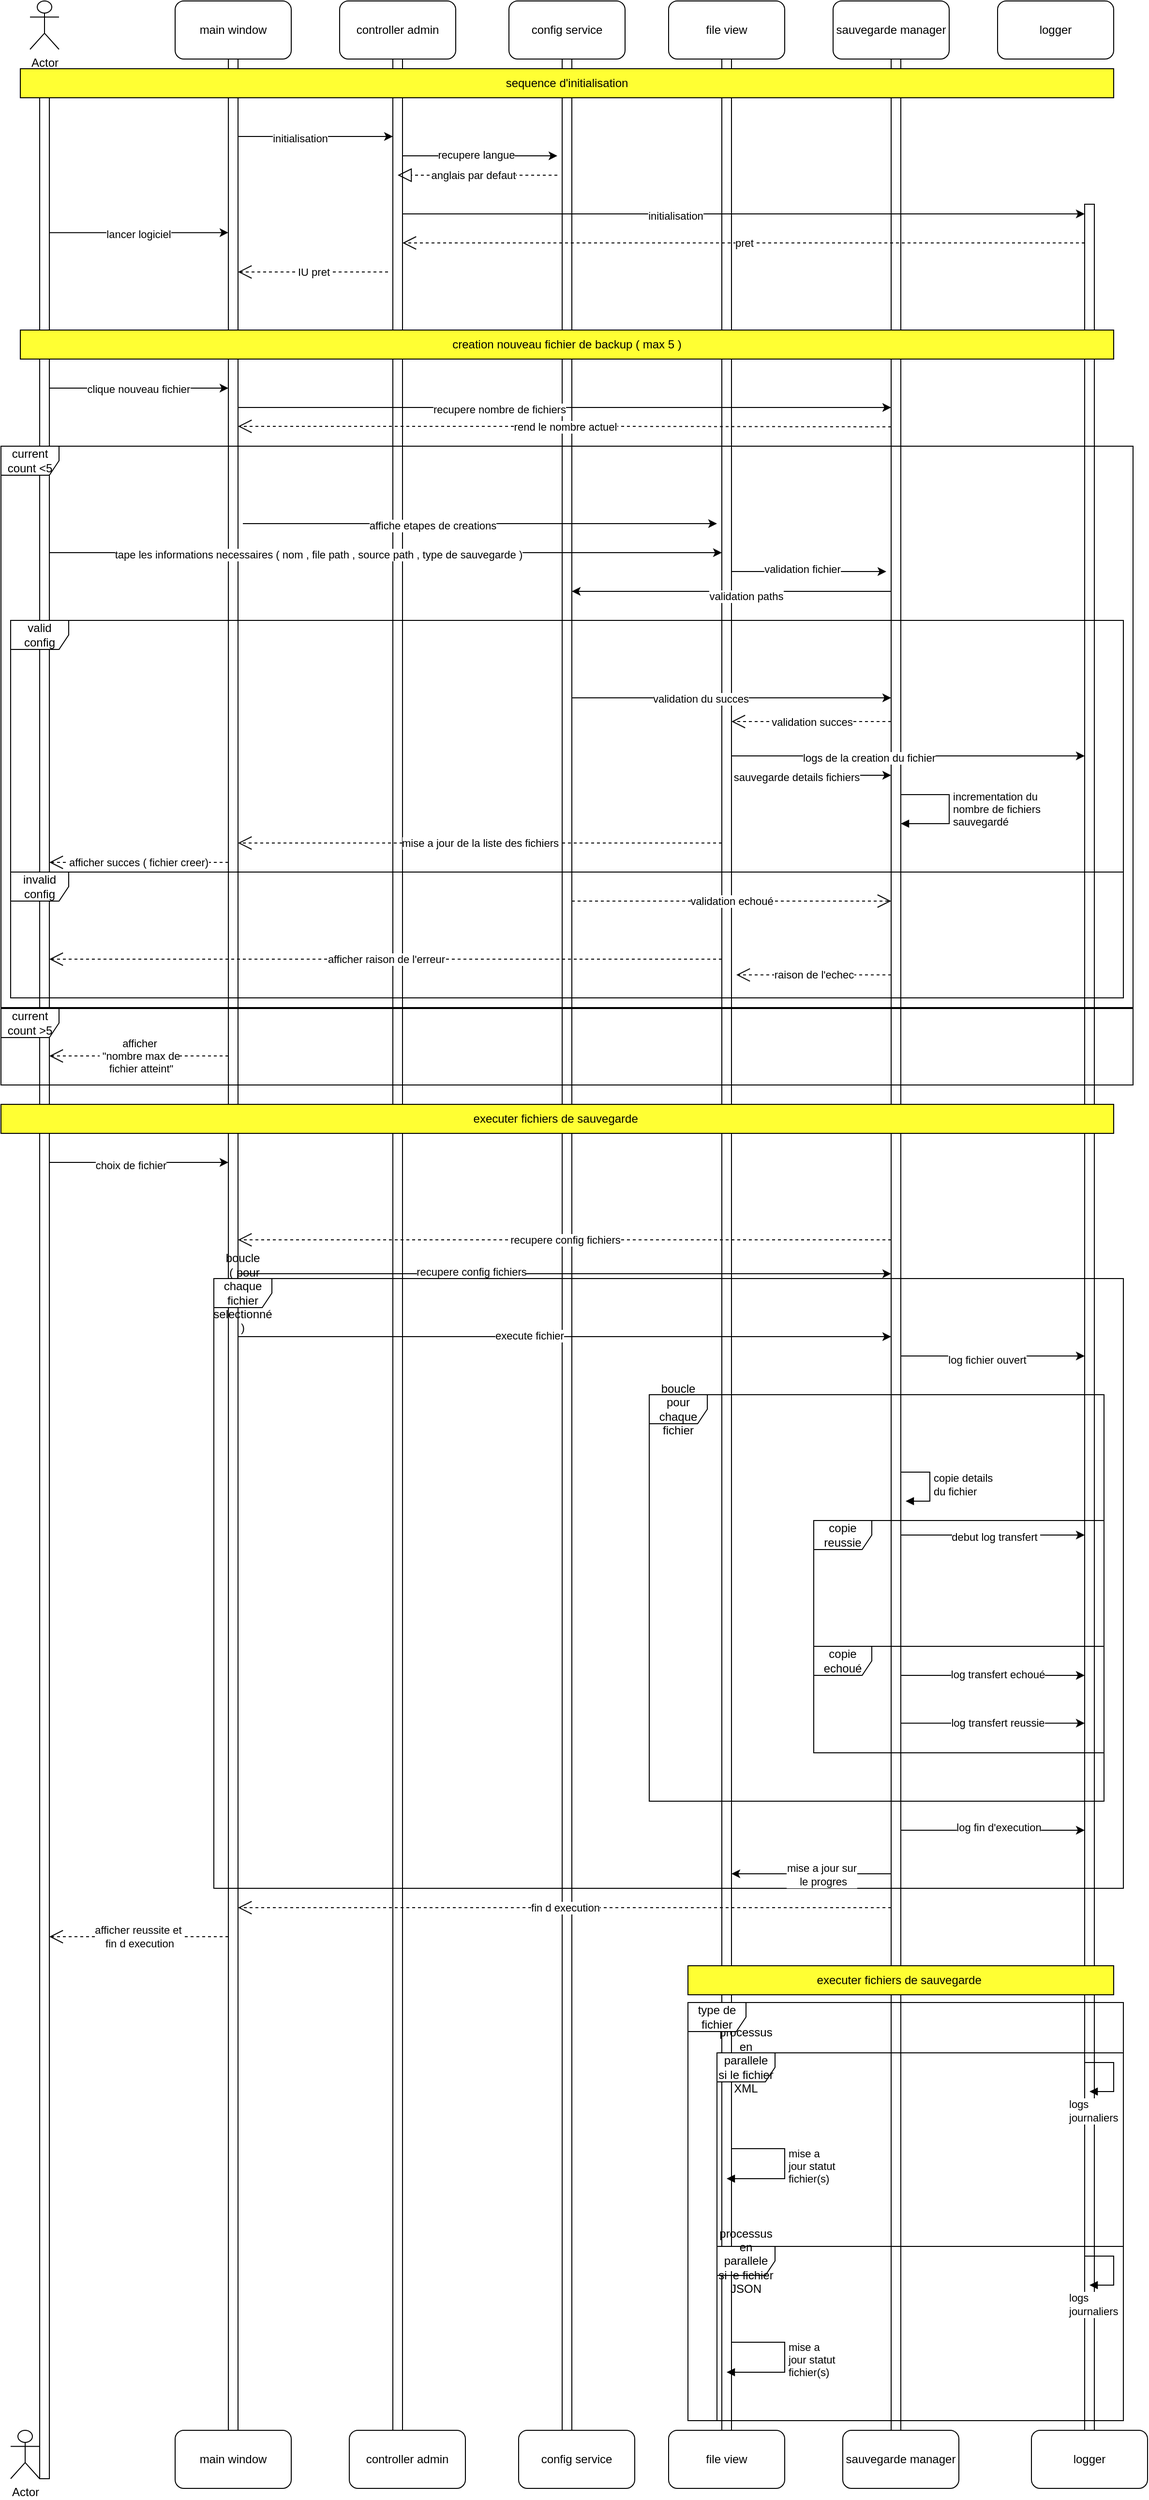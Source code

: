 <mxfile version="27.0.2">
  <diagram name="Page-1" id="iFGX9D7NNECS2ZhC_zsT">
    <mxGraphModel dx="1665" dy="823" grid="1" gridSize="10" guides="1" tooltips="1" connect="1" arrows="1" fold="1" page="1" pageScale="1" pageWidth="1169" pageHeight="827" math="0" shadow="0">
      <root>
        <mxCell id="0" />
        <mxCell id="1" parent="0" />
        <mxCell id="uWiozctqJjbsECCopYsD-16" value="" style="html=1;points=[[0,0,0,0,5],[0,1,0,0,-5],[1,0,0,0,5],[1,1,0,0,-5]];perimeter=orthogonalPerimeter;outlineConnect=0;targetShapes=umlLifeline;portConstraint=eastwest;newEdgeStyle={&quot;curved&quot;:0,&quot;rounded&quot;:0};" parent="1" vertex="1">
          <mxGeometry x="235" y="60" width="10" height="2510" as="geometry" />
        </mxCell>
        <mxCell id="uWiozctqJjbsECCopYsD-1" value="Actor" style="shape=umlActor;verticalLabelPosition=bottom;verticalAlign=top;html=1;" parent="1" vertex="1">
          <mxGeometry x="30" width="30" height="50" as="geometry" />
        </mxCell>
        <mxCell id="uWiozctqJjbsECCopYsD-2" value="main window" style="rounded=1;whiteSpace=wrap;html=1;" parent="1" vertex="1">
          <mxGeometry x="180" width="120" height="60" as="geometry" />
        </mxCell>
        <mxCell id="uWiozctqJjbsECCopYsD-3" value="controller admin" style="rounded=1;whiteSpace=wrap;html=1;" parent="1" vertex="1">
          <mxGeometry x="350" width="120" height="60" as="geometry" />
        </mxCell>
        <mxCell id="uWiozctqJjbsECCopYsD-4" value="config service" style="rounded=1;whiteSpace=wrap;html=1;" parent="1" vertex="1">
          <mxGeometry x="525" width="120" height="60" as="geometry" />
        </mxCell>
        <mxCell id="uWiozctqJjbsECCopYsD-5" value="file view" style="rounded=1;whiteSpace=wrap;html=1;" parent="1" vertex="1">
          <mxGeometry x="690" width="120" height="60" as="geometry" />
        </mxCell>
        <mxCell id="uWiozctqJjbsECCopYsD-6" value="sauvegarde manager" style="rounded=1;whiteSpace=wrap;html=1;" parent="1" vertex="1">
          <mxGeometry x="860" width="120" height="60" as="geometry" />
        </mxCell>
        <mxCell id="uWiozctqJjbsECCopYsD-7" value="logger" style="rounded=1;whiteSpace=wrap;html=1;" parent="1" vertex="1">
          <mxGeometry x="1030" width="120" height="60" as="geometry" />
        </mxCell>
        <mxCell id="uWiozctqJjbsECCopYsD-11" value="" style="html=1;points=[[0,0,0,0,5],[0,1,0,0,-5],[1,0,0,0,5],[1,1,0,0,-5]];perimeter=orthogonalPerimeter;outlineConnect=0;targetShapes=umlLifeline;portConstraint=eastwest;newEdgeStyle={&quot;curved&quot;:0,&quot;rounded&quot;:0};" parent="1" vertex="1">
          <mxGeometry x="40" y="70" width="10" height="2490" as="geometry" />
        </mxCell>
        <mxCell id="uWiozctqJjbsECCopYsD-12" value="" style="html=1;points=[[0,0,0,0,5],[0,1,0,0,-5],[1,0,0,0,5],[1,1,0,0,-5]];perimeter=orthogonalPerimeter;outlineConnect=0;targetShapes=umlLifeline;portConstraint=eastwest;newEdgeStyle={&quot;curved&quot;:0,&quot;rounded&quot;:0};" parent="1" vertex="1">
          <mxGeometry x="920" y="60" width="10" height="2500" as="geometry" />
        </mxCell>
        <mxCell id="uWiozctqJjbsECCopYsD-13" value="" style="html=1;points=[[0,0,0,0,5],[0,1,0,0,-5],[1,0,0,0,5],[1,1,0,0,-5]];perimeter=orthogonalPerimeter;outlineConnect=0;targetShapes=umlLifeline;portConstraint=eastwest;newEdgeStyle={&quot;curved&quot;:0,&quot;rounded&quot;:0};" parent="1" vertex="1">
          <mxGeometry x="745" y="60" width="10" height="2510" as="geometry" />
        </mxCell>
        <mxCell id="uWiozctqJjbsECCopYsD-14" value="" style="html=1;points=[[0,0,0,0,5],[0,1,0,0,-5],[1,0,0,0,5],[1,1,0,0,-5]];perimeter=orthogonalPerimeter;outlineConnect=0;targetShapes=umlLifeline;portConstraint=eastwest;newEdgeStyle={&quot;curved&quot;:0,&quot;rounded&quot;:0};" parent="1" vertex="1">
          <mxGeometry x="580" y="60" width="10" height="2510" as="geometry" />
        </mxCell>
        <mxCell id="uWiozctqJjbsECCopYsD-15" value="" style="html=1;points=[[0,0,0,0,5],[0,1,0,0,-5],[1,0,0,0,5],[1,1,0,0,-5]];perimeter=orthogonalPerimeter;outlineConnect=0;targetShapes=umlLifeline;portConstraint=eastwest;newEdgeStyle={&quot;curved&quot;:0,&quot;rounded&quot;:0};" parent="1" vertex="1">
          <mxGeometry x="405" y="60" width="10" height="2510" as="geometry" />
        </mxCell>
        <mxCell id="uWiozctqJjbsECCopYsD-17" value="" style="html=1;points=[[0,0,0,0,5],[0,1,0,0,-5],[1,0,0,0,5],[1,1,0,0,-5]];perimeter=orthogonalPerimeter;outlineConnect=0;targetShapes=umlLifeline;portConstraint=eastwest;newEdgeStyle={&quot;curved&quot;:0,&quot;rounded&quot;:0};" parent="1" vertex="1">
          <mxGeometry x="1120" y="210" width="10" height="2360" as="geometry" />
        </mxCell>
        <mxCell id="uWiozctqJjbsECCopYsD-10" value="sequence d&#39;initialisation" style="html=1;whiteSpace=wrap;fillColor=#FFFF33;" parent="1" vertex="1">
          <mxGeometry x="20" y="70" width="1130" height="30" as="geometry" />
        </mxCell>
        <mxCell id="uWiozctqJjbsECCopYsD-20" value="" style="endArrow=classic;html=1;rounded=0;exitX=1;exitY=0.068;exitDx=0;exitDy=0;exitPerimeter=0;" parent="1" source="uWiozctqJjbsECCopYsD-11" target="uWiozctqJjbsECCopYsD-16" edge="1">
          <mxGeometry width="50" height="50" relative="1" as="geometry">
            <mxPoint x="560" y="470" as="sourcePoint" />
            <mxPoint x="610" y="420" as="targetPoint" />
          </mxGeometry>
        </mxCell>
        <mxCell id="uWiozctqJjbsECCopYsD-21" value="lancer logiciel" style="edgeLabel;html=1;align=center;verticalAlign=middle;resizable=0;points=[];" parent="uWiozctqJjbsECCopYsD-20" vertex="1" connectable="0">
          <mxGeometry x="-0.005" y="-1" relative="1" as="geometry">
            <mxPoint as="offset" />
          </mxGeometry>
        </mxCell>
        <mxCell id="uWiozctqJjbsECCopYsD-22" value="" style="endArrow=classic;html=1;rounded=0;" parent="1" target="uWiozctqJjbsECCopYsD-15" edge="1">
          <mxGeometry width="50" height="50" relative="1" as="geometry">
            <mxPoint x="245" y="140" as="sourcePoint" />
            <mxPoint x="390" y="140" as="targetPoint" />
          </mxGeometry>
        </mxCell>
        <mxCell id="uWiozctqJjbsECCopYsD-23" value="initialisation" style="edgeLabel;html=1;align=center;verticalAlign=middle;resizable=0;points=[];" parent="uWiozctqJjbsECCopYsD-22" vertex="1" connectable="0">
          <mxGeometry x="-0.2" y="-2" relative="1" as="geometry">
            <mxPoint as="offset" />
          </mxGeometry>
        </mxCell>
        <mxCell id="uWiozctqJjbsECCopYsD-24" value="" style="endArrow=classic;html=1;rounded=0;" parent="1" edge="1">
          <mxGeometry width="50" height="50" relative="1" as="geometry">
            <mxPoint x="415" y="160" as="sourcePoint" />
            <mxPoint x="575" y="160" as="targetPoint" />
          </mxGeometry>
        </mxCell>
        <mxCell id="uWiozctqJjbsECCopYsD-26" value="recupere langue" style="edgeLabel;html=1;align=center;verticalAlign=middle;resizable=0;points=[];" parent="uWiozctqJjbsECCopYsD-24" vertex="1" connectable="0">
          <mxGeometry x="-0.05" y="1" relative="1" as="geometry">
            <mxPoint as="offset" />
          </mxGeometry>
        </mxCell>
        <mxCell id="uWiozctqJjbsECCopYsD-27" value="" style="endArrow=block;dashed=1;endFill=0;endSize=12;html=1;rounded=0;" parent="1" edge="1">
          <mxGeometry width="160" relative="1" as="geometry">
            <mxPoint x="575" y="180" as="sourcePoint" />
            <mxPoint x="410" y="180" as="targetPoint" />
            <Array as="points" />
          </mxGeometry>
        </mxCell>
        <mxCell id="uWiozctqJjbsECCopYsD-28" value="anglais par defaut" style="edgeLabel;html=1;align=center;verticalAlign=middle;resizable=0;points=[];" parent="uWiozctqJjbsECCopYsD-27" vertex="1" connectable="0">
          <mxGeometry x="0.054" relative="1" as="geometry">
            <mxPoint as="offset" />
          </mxGeometry>
        </mxCell>
        <mxCell id="uWiozctqJjbsECCopYsD-29" value="" style="endArrow=classic;html=1;rounded=0;" parent="1" target="uWiozctqJjbsECCopYsD-17" edge="1">
          <mxGeometry width="50" height="50" relative="1" as="geometry">
            <mxPoint x="415" y="220" as="sourcePoint" />
            <mxPoint x="575" y="220" as="targetPoint" />
          </mxGeometry>
        </mxCell>
        <mxCell id="uWiozctqJjbsECCopYsD-30" value="initialisation" style="edgeLabel;html=1;align=center;verticalAlign=middle;resizable=0;points=[];" parent="uWiozctqJjbsECCopYsD-29" vertex="1" connectable="0">
          <mxGeometry x="-0.2" y="-2" relative="1" as="geometry">
            <mxPoint as="offset" />
          </mxGeometry>
        </mxCell>
        <mxCell id="uWiozctqJjbsECCopYsD-31" value="pret" style="endArrow=open;endSize=12;dashed=1;html=1;rounded=0;" parent="1" source="uWiozctqJjbsECCopYsD-17" target="uWiozctqJjbsECCopYsD-15" edge="1">
          <mxGeometry width="160" relative="1" as="geometry">
            <mxPoint x="510" y="400" as="sourcePoint" />
            <mxPoint x="670" y="400" as="targetPoint" />
            <Array as="points">
              <mxPoint x="790" y="250" />
            </Array>
          </mxGeometry>
        </mxCell>
        <mxCell id="uWiozctqJjbsECCopYsD-33" value="IU pret" style="endArrow=open;endSize=12;dashed=1;html=1;rounded=0;" parent="1" edge="1">
          <mxGeometry width="160" relative="1" as="geometry">
            <mxPoint x="400" y="280" as="sourcePoint" />
            <mxPoint x="245" y="280" as="targetPoint" />
          </mxGeometry>
        </mxCell>
        <mxCell id="uWiozctqJjbsECCopYsD-34" value="creation nouveau fichier de backup ( max 5 )" style="html=1;whiteSpace=wrap;fillColor=#FFFF33;" parent="1" vertex="1">
          <mxGeometry x="20" y="340" width="1130" height="30" as="geometry" />
        </mxCell>
        <mxCell id="uWiozctqJjbsECCopYsD-35" value="" style="endArrow=classic;html=1;rounded=0;exitX=1;exitY=0.068;exitDx=0;exitDy=0;exitPerimeter=0;" parent="1" edge="1">
          <mxGeometry width="50" height="50" relative="1" as="geometry">
            <mxPoint x="50" y="400" as="sourcePoint" />
            <mxPoint x="235" y="400" as="targetPoint" />
          </mxGeometry>
        </mxCell>
        <mxCell id="uWiozctqJjbsECCopYsD-36" value="clique nouveau fichier" style="edgeLabel;html=1;align=center;verticalAlign=middle;resizable=0;points=[];" parent="uWiozctqJjbsECCopYsD-35" vertex="1" connectable="0">
          <mxGeometry x="-0.005" y="-1" relative="1" as="geometry">
            <mxPoint as="offset" />
          </mxGeometry>
        </mxCell>
        <mxCell id="uWiozctqJjbsECCopYsD-37" value="" style="endArrow=classic;html=1;rounded=0;" parent="1" edge="1">
          <mxGeometry width="50" height="50" relative="1" as="geometry">
            <mxPoint x="245" y="420" as="sourcePoint" />
            <mxPoint x="920" y="420" as="targetPoint" />
          </mxGeometry>
        </mxCell>
        <mxCell id="uWiozctqJjbsECCopYsD-38" value="recupere nombre de fichiers" style="edgeLabel;html=1;align=center;verticalAlign=middle;resizable=0;points=[];" parent="uWiozctqJjbsECCopYsD-37" vertex="1" connectable="0">
          <mxGeometry x="-0.2" y="-2" relative="1" as="geometry">
            <mxPoint as="offset" />
          </mxGeometry>
        </mxCell>
        <mxCell id="uWiozctqJjbsECCopYsD-39" value="rend le nombre actuel" style="endArrow=open;endSize=12;dashed=1;html=1;rounded=0;" parent="1" edge="1">
          <mxGeometry width="160" relative="1" as="geometry">
            <mxPoint x="920" y="440" as="sourcePoint" />
            <mxPoint x="245" y="439.5" as="targetPoint" />
            <Array as="points">
              <mxPoint x="620" y="439.5" />
            </Array>
          </mxGeometry>
        </mxCell>
        <mxCell id="uWiozctqJjbsECCopYsD-40" value="current count &amp;lt;5" style="shape=umlFrame;whiteSpace=wrap;html=1;pointerEvents=0;" parent="1" vertex="1">
          <mxGeometry y="460" width="1170" height="580" as="geometry" />
        </mxCell>
        <mxCell id="uWiozctqJjbsECCopYsD-41" value="" style="endArrow=classic;html=1;rounded=0;" parent="1" edge="1">
          <mxGeometry width="50" height="50" relative="1" as="geometry">
            <mxPoint x="250" y="540" as="sourcePoint" />
            <mxPoint x="740" y="540" as="targetPoint" />
          </mxGeometry>
        </mxCell>
        <mxCell id="uWiozctqJjbsECCopYsD-42" value="affiche etapes de creations" style="edgeLabel;html=1;align=center;verticalAlign=middle;resizable=0;points=[];" parent="uWiozctqJjbsECCopYsD-41" vertex="1" connectable="0">
          <mxGeometry x="-0.2" y="-2" relative="1" as="geometry">
            <mxPoint as="offset" />
          </mxGeometry>
        </mxCell>
        <mxCell id="uWiozctqJjbsECCopYsD-43" value="" style="endArrow=classic;html=1;rounded=0;" parent="1" target="uWiozctqJjbsECCopYsD-13" edge="1">
          <mxGeometry width="50" height="50" relative="1" as="geometry">
            <mxPoint x="50" y="570" as="sourcePoint" />
            <mxPoint x="540" y="570" as="targetPoint" />
          </mxGeometry>
        </mxCell>
        <mxCell id="uWiozctqJjbsECCopYsD-44" value="tape les informations necessaires ( nom , file path , source path , type de sauvegarde )" style="edgeLabel;html=1;align=center;verticalAlign=middle;resizable=0;points=[];" parent="uWiozctqJjbsECCopYsD-43" vertex="1" connectable="0">
          <mxGeometry x="-0.2" y="-2" relative="1" as="geometry">
            <mxPoint as="offset" />
          </mxGeometry>
        </mxCell>
        <mxCell id="uWiozctqJjbsECCopYsD-45" value="" style="endArrow=classic;html=1;rounded=0;" parent="1" edge="1">
          <mxGeometry width="50" height="50" relative="1" as="geometry">
            <mxPoint x="755" y="589.5" as="sourcePoint" />
            <mxPoint x="915" y="589.5" as="targetPoint" />
          </mxGeometry>
        </mxCell>
        <mxCell id="uWiozctqJjbsECCopYsD-51" value="validation fichier" style="edgeLabel;html=1;align=center;verticalAlign=middle;resizable=0;points=[];" parent="uWiozctqJjbsECCopYsD-45" vertex="1" connectable="0">
          <mxGeometry x="-0.087" y="4" relative="1" as="geometry">
            <mxPoint y="1" as="offset" />
          </mxGeometry>
        </mxCell>
        <mxCell id="uWiozctqJjbsECCopYsD-52" value="" style="endArrow=classic;html=1;rounded=0;" parent="1" edge="1">
          <mxGeometry width="50" height="50" relative="1" as="geometry">
            <mxPoint x="920" y="610" as="sourcePoint" />
            <mxPoint x="590" y="610" as="targetPoint" />
          </mxGeometry>
        </mxCell>
        <mxCell id="uWiozctqJjbsECCopYsD-53" value="validation paths" style="edgeLabel;html=1;align=center;verticalAlign=middle;resizable=0;points=[];" parent="uWiozctqJjbsECCopYsD-52" vertex="1" connectable="0">
          <mxGeometry x="-0.087" y="4" relative="1" as="geometry">
            <mxPoint y="1" as="offset" />
          </mxGeometry>
        </mxCell>
        <mxCell id="uWiozctqJjbsECCopYsD-54" value="valid config" style="shape=umlFrame;whiteSpace=wrap;html=1;pointerEvents=0;" parent="1" vertex="1">
          <mxGeometry x="10" y="640" width="1150" height="260" as="geometry" />
        </mxCell>
        <mxCell id="uWiozctqJjbsECCopYsD-55" value="" style="endArrow=classic;html=1;rounded=0;" parent="1" target="uWiozctqJjbsECCopYsD-12" edge="1">
          <mxGeometry width="50" height="50" relative="1" as="geometry">
            <mxPoint x="590" y="720" as="sourcePoint" />
            <mxPoint x="610" y="670" as="targetPoint" />
          </mxGeometry>
        </mxCell>
        <mxCell id="uWiozctqJjbsECCopYsD-56" value="validation du succes" style="edgeLabel;html=1;align=center;verticalAlign=middle;resizable=0;points=[];" parent="uWiozctqJjbsECCopYsD-55" vertex="1" connectable="0">
          <mxGeometry x="-0.194" y="-1" relative="1" as="geometry">
            <mxPoint as="offset" />
          </mxGeometry>
        </mxCell>
        <mxCell id="uWiozctqJjbsECCopYsD-57" value="validation succes" style="endArrow=open;endSize=12;dashed=1;html=1;rounded=0;" parent="1" edge="1">
          <mxGeometry width="160" relative="1" as="geometry">
            <mxPoint x="920" y="744.5" as="sourcePoint" />
            <mxPoint x="755" y="744.5" as="targetPoint" />
            <Array as="points" />
          </mxGeometry>
        </mxCell>
        <mxCell id="uWiozctqJjbsECCopYsD-58" value="" style="endArrow=classic;html=1;rounded=0;" parent="1" edge="1">
          <mxGeometry width="50" height="50" relative="1" as="geometry">
            <mxPoint x="755" y="780" as="sourcePoint" />
            <mxPoint x="1120" y="780" as="targetPoint" />
          </mxGeometry>
        </mxCell>
        <mxCell id="uWiozctqJjbsECCopYsD-59" value="logs de la creation du fichier" style="edgeLabel;html=1;align=center;verticalAlign=middle;resizable=0;points=[];" parent="uWiozctqJjbsECCopYsD-58" vertex="1" connectable="0">
          <mxGeometry x="-0.222" y="-2" relative="1" as="geometry">
            <mxPoint as="offset" />
          </mxGeometry>
        </mxCell>
        <mxCell id="uWiozctqJjbsECCopYsD-60" value="" style="endArrow=classic;html=1;rounded=0;" parent="1" edge="1">
          <mxGeometry width="50" height="50" relative="1" as="geometry">
            <mxPoint x="760" y="800" as="sourcePoint" />
            <mxPoint x="920" y="800" as="targetPoint" />
          </mxGeometry>
        </mxCell>
        <mxCell id="uWiozctqJjbsECCopYsD-61" value="sauvegarde details fichiers" style="edgeLabel;html=1;align=center;verticalAlign=middle;resizable=0;points=[];" parent="uWiozctqJjbsECCopYsD-60" vertex="1" connectable="0">
          <mxGeometry x="-0.222" y="-2" relative="1" as="geometry">
            <mxPoint as="offset" />
          </mxGeometry>
        </mxCell>
        <mxCell id="uWiozctqJjbsECCopYsD-63" value="incrementation du&amp;nbsp;&lt;div&gt;nombre de fichiers&lt;/div&gt;&lt;div&gt;sauvegardé&lt;/div&gt;" style="html=1;align=left;spacingLeft=2;endArrow=block;rounded=0;edgeStyle=orthogonalEdgeStyle;curved=0;rounded=0;" parent="1" edge="1">
          <mxGeometry relative="1" as="geometry">
            <mxPoint x="930" y="820" as="sourcePoint" />
            <Array as="points">
              <mxPoint x="980" y="820" />
              <mxPoint x="980" y="850" />
            </Array>
            <mxPoint x="930" y="850" as="targetPoint" />
          </mxGeometry>
        </mxCell>
        <mxCell id="uWiozctqJjbsECCopYsD-65" value="mise a jour de la liste des fichiers" style="endArrow=open;endSize=12;dashed=1;html=1;rounded=0;" parent="1" edge="1">
          <mxGeometry width="160" relative="1" as="geometry">
            <mxPoint x="745" y="870" as="sourcePoint" />
            <mxPoint x="245" y="870" as="targetPoint" />
          </mxGeometry>
        </mxCell>
        <mxCell id="uWiozctqJjbsECCopYsD-67" value="afficher succes ( fichier creer)" style="endArrow=open;endSize=12;dashed=1;html=1;rounded=0;" parent="1" edge="1">
          <mxGeometry x="0.005" width="160" relative="1" as="geometry">
            <mxPoint x="235" y="890" as="sourcePoint" />
            <mxPoint x="50" y="890" as="targetPoint" />
            <mxPoint as="offset" />
          </mxGeometry>
        </mxCell>
        <mxCell id="uWiozctqJjbsECCopYsD-68" value="invalid&lt;div&gt;config&lt;/div&gt;" style="shape=umlFrame;whiteSpace=wrap;html=1;pointerEvents=0;" parent="1" vertex="1">
          <mxGeometry x="10" y="900" width="1150" height="130" as="geometry" />
        </mxCell>
        <mxCell id="uWiozctqJjbsECCopYsD-69" value="validation echoué" style="endArrow=open;endSize=12;dashed=1;html=1;rounded=0;" parent="1" edge="1">
          <mxGeometry width="160" relative="1" as="geometry">
            <mxPoint x="590" y="930" as="sourcePoint" />
            <mxPoint x="920" y="930" as="targetPoint" />
          </mxGeometry>
        </mxCell>
        <mxCell id="uWiozctqJjbsECCopYsD-70" value="raison de l&#39;echec" style="endArrow=open;endSize=12;dashed=1;html=1;rounded=0;entryX=1.5;entryY=0.377;entryDx=0;entryDy=0;entryPerimeter=0;" parent="1" source="uWiozctqJjbsECCopYsD-12" target="uWiozctqJjbsECCopYsD-13" edge="1">
          <mxGeometry width="160" relative="1" as="geometry">
            <mxPoint x="585" y="1020" as="sourcePoint" />
            <mxPoint x="915" y="1020" as="targetPoint" />
          </mxGeometry>
        </mxCell>
        <mxCell id="uWiozctqJjbsECCopYsD-71" value="afficher raison de l&#39;erreur" style="endArrow=open;endSize=12;dashed=1;html=1;rounded=0;" parent="1" target="uWiozctqJjbsECCopYsD-11" edge="1">
          <mxGeometry width="160" relative="1" as="geometry">
            <mxPoint x="745" y="990" as="sourcePoint" />
            <mxPoint x="585" y="990" as="targetPoint" />
          </mxGeometry>
        </mxCell>
        <mxCell id="uWiozctqJjbsECCopYsD-72" value="current count &amp;gt;5" style="shape=umlFrame;whiteSpace=wrap;html=1;pointerEvents=0;" parent="1" vertex="1">
          <mxGeometry y="1041" width="1170" height="79" as="geometry" />
        </mxCell>
        <mxCell id="uWiozctqJjbsECCopYsD-73" value="afficher&lt;div&gt;&amp;nbsp;&quot;nombre max de&lt;div&gt;&amp;nbsp;fichier atteint&quot;&lt;/div&gt;&lt;/div&gt;" style="endArrow=open;endSize=12;dashed=1;html=1;rounded=0;" parent="1" target="uWiozctqJjbsECCopYsD-11" edge="1">
          <mxGeometry width="160" relative="1" as="geometry">
            <mxPoint x="235" y="1090" as="sourcePoint" />
            <mxPoint x="75" y="1090" as="targetPoint" />
          </mxGeometry>
        </mxCell>
        <mxCell id="uWiozctqJjbsECCopYsD-74" value="executer fichiers de sauvegarde&amp;nbsp;" style="html=1;whiteSpace=wrap;fillColor=#FFFF33;" parent="1" vertex="1">
          <mxGeometry y="1140" width="1150" height="30" as="geometry" />
        </mxCell>
        <mxCell id="uWiozctqJjbsECCopYsD-75" value="" style="endArrow=classic;html=1;rounded=0;" parent="1" edge="1">
          <mxGeometry width="50" height="50" relative="1" as="geometry">
            <mxPoint x="50" y="1200" as="sourcePoint" />
            <mxPoint x="235" y="1200" as="targetPoint" />
            <Array as="points" />
          </mxGeometry>
        </mxCell>
        <mxCell id="uWiozctqJjbsECCopYsD-76" value="choix de fichier" style="edgeLabel;html=1;align=center;verticalAlign=middle;resizable=0;points=[];" parent="uWiozctqJjbsECCopYsD-75" vertex="1" connectable="0">
          <mxGeometry x="-0.092" y="-3" relative="1" as="geometry">
            <mxPoint as="offset" />
          </mxGeometry>
        </mxCell>
        <mxCell id="uWiozctqJjbsECCopYsD-77" value="" style="endArrow=classic;html=1;rounded=0;" parent="1" source="uWiozctqJjbsECCopYsD-16" target="uWiozctqJjbsECCopYsD-12" edge="1">
          <mxGeometry width="50" height="50" relative="1" as="geometry">
            <mxPoint x="300" y="1280" as="sourcePoint" />
            <mxPoint x="350" y="1230" as="targetPoint" />
          </mxGeometry>
        </mxCell>
        <mxCell id="uWiozctqJjbsECCopYsD-78" value="recupere config fichiers" style="edgeLabel;html=1;align=center;verticalAlign=middle;resizable=0;points=[];" parent="uWiozctqJjbsECCopYsD-77" vertex="1" connectable="0">
          <mxGeometry x="-0.287" y="2" relative="1" as="geometry">
            <mxPoint as="offset" />
          </mxGeometry>
        </mxCell>
        <mxCell id="uWiozctqJjbsECCopYsD-79" value="recupere config fichiers" style="endArrow=open;endSize=12;dashed=1;html=1;rounded=0;" parent="1" edge="1">
          <mxGeometry width="160" relative="1" as="geometry">
            <mxPoint x="920" y="1280" as="sourcePoint" />
            <mxPoint x="245" y="1280" as="targetPoint" />
          </mxGeometry>
        </mxCell>
        <mxCell id="uWiozctqJjbsECCopYsD-80" value="boucle&lt;div&gt;&amp;nbsp;( pour chaque fichier selectionné )&lt;/div&gt;" style="shape=umlFrame;whiteSpace=wrap;html=1;pointerEvents=0;" parent="1" vertex="1">
          <mxGeometry x="220" y="1320" width="940" height="630" as="geometry" />
        </mxCell>
        <mxCell id="uWiozctqJjbsECCopYsD-81" value="" style="endArrow=classic;html=1;rounded=0;" parent="1" source="uWiozctqJjbsECCopYsD-16" target="uWiozctqJjbsECCopYsD-12" edge="1">
          <mxGeometry width="50" height="50" relative="1" as="geometry">
            <mxPoint x="530" y="1210" as="sourcePoint" />
            <mxPoint x="580" y="1160" as="targetPoint" />
            <Array as="points">
              <mxPoint x="560" y="1380" />
            </Array>
          </mxGeometry>
        </mxCell>
        <mxCell id="uWiozctqJjbsECCopYsD-82" value="execute fichier" style="edgeLabel;html=1;align=center;verticalAlign=middle;resizable=0;points=[];" parent="uWiozctqJjbsECCopYsD-81" vertex="1" connectable="0">
          <mxGeometry x="-0.109" y="1" relative="1" as="geometry">
            <mxPoint as="offset" />
          </mxGeometry>
        </mxCell>
        <mxCell id="uWiozctqJjbsECCopYsD-83" value="" style="endArrow=classic;html=1;rounded=0;" parent="1" edge="1">
          <mxGeometry width="50" height="50" relative="1" as="geometry">
            <mxPoint x="930" y="1400" as="sourcePoint" />
            <mxPoint x="1120" y="1400" as="targetPoint" />
          </mxGeometry>
        </mxCell>
        <mxCell id="uWiozctqJjbsECCopYsD-84" value="log fichier ouvert" style="edgeLabel;html=1;align=center;verticalAlign=middle;resizable=0;points=[];" parent="uWiozctqJjbsECCopYsD-83" vertex="1" connectable="0">
          <mxGeometry x="-0.067" y="-4" relative="1" as="geometry">
            <mxPoint as="offset" />
          </mxGeometry>
        </mxCell>
        <mxCell id="uWiozctqJjbsECCopYsD-85" value="boucle pour chaque fichier" style="shape=umlFrame;whiteSpace=wrap;html=1;pointerEvents=0;" parent="1" vertex="1">
          <mxGeometry x="670" y="1440" width="470" height="420" as="geometry" />
        </mxCell>
        <mxCell id="uWiozctqJjbsECCopYsD-86" value="" style="endArrow=classic;html=1;rounded=0;exitX=1;exitY=0.61;exitDx=0;exitDy=0;exitPerimeter=0;" parent="1" source="uWiozctqJjbsECCopYsD-12" target="uWiozctqJjbsECCopYsD-17" edge="1">
          <mxGeometry width="50" height="50" relative="1" as="geometry">
            <mxPoint x="950" y="1560" as="sourcePoint" />
            <mxPoint x="1000" y="1510" as="targetPoint" />
          </mxGeometry>
        </mxCell>
        <mxCell id="uWiozctqJjbsECCopYsD-87" value="debut log transfert&amp;nbsp;" style="edgeLabel;html=1;align=center;verticalAlign=middle;resizable=0;points=[];" parent="uWiozctqJjbsECCopYsD-86" vertex="1" connectable="0">
          <mxGeometry x="0.032" y="-2" relative="1" as="geometry">
            <mxPoint as="offset" />
          </mxGeometry>
        </mxCell>
        <mxCell id="uWiozctqJjbsECCopYsD-89" value="copie details&amp;nbsp;&lt;div&gt;du fichier&lt;/div&gt;" style="html=1;align=left;spacingLeft=2;endArrow=block;rounded=0;edgeStyle=orthogonalEdgeStyle;curved=0;rounded=0;" parent="1" edge="1">
          <mxGeometry relative="1" as="geometry">
            <mxPoint x="930" y="1520" as="sourcePoint" />
            <Array as="points">
              <mxPoint x="960" y="1550" />
            </Array>
            <mxPoint x="935" y="1550.0" as="targetPoint" />
          </mxGeometry>
        </mxCell>
        <mxCell id="uWiozctqJjbsECCopYsD-90" value="copie reussie" style="shape=umlFrame;whiteSpace=wrap;html=1;pointerEvents=0;" parent="1" vertex="1">
          <mxGeometry x="840" y="1570" width="300" height="240" as="geometry" />
        </mxCell>
        <mxCell id="uWiozctqJjbsECCopYsD-91" value="copie echoué" style="shape=umlFrame;whiteSpace=wrap;html=1;pointerEvents=0;" parent="1" vertex="1">
          <mxGeometry x="840" y="1700" width="300" height="110" as="geometry" />
        </mxCell>
        <mxCell id="uWiozctqJjbsECCopYsD-92" value="" style="endArrow=classic;html=1;rounded=0;entryX=0;entryY=0.665;entryDx=0;entryDy=0;entryPerimeter=0;" parent="1" source="uWiozctqJjbsECCopYsD-12" target="uWiozctqJjbsECCopYsD-17" edge="1">
          <mxGeometry width="50" height="50" relative="1" as="geometry">
            <mxPoint x="980" y="1680" as="sourcePoint" />
            <mxPoint x="1030" y="1630" as="targetPoint" />
          </mxGeometry>
        </mxCell>
        <mxCell id="uWiozctqJjbsECCopYsD-93" value="log transfert reussie" style="edgeLabel;html=1;align=center;verticalAlign=middle;resizable=0;points=[];" parent="uWiozctqJjbsECCopYsD-92" vertex="1" connectable="0">
          <mxGeometry x="0.045" y="1" relative="1" as="geometry">
            <mxPoint as="offset" />
          </mxGeometry>
        </mxCell>
        <mxCell id="uWiozctqJjbsECCopYsD-94" value="" style="endArrow=classic;html=1;rounded=0;entryX=0;entryY=0.665;entryDx=0;entryDy=0;entryPerimeter=0;" parent="1" edge="1">
          <mxGeometry width="50" height="50" relative="1" as="geometry">
            <mxPoint x="930" y="1730" as="sourcePoint" />
            <mxPoint x="1120" y="1730" as="targetPoint" />
          </mxGeometry>
        </mxCell>
        <mxCell id="uWiozctqJjbsECCopYsD-95" value="log transfert echoué" style="edgeLabel;html=1;align=center;verticalAlign=middle;resizable=0;points=[];" parent="uWiozctqJjbsECCopYsD-94" vertex="1" connectable="0">
          <mxGeometry x="0.045" y="1" relative="1" as="geometry">
            <mxPoint as="offset" />
          </mxGeometry>
        </mxCell>
        <mxCell id="uWiozctqJjbsECCopYsD-96" value="" style="endArrow=classic;html=1;rounded=0;exitX=0;exitY=0.75;exitDx=0;exitDy=0;exitPerimeter=0;" parent="1" source="uWiozctqJjbsECCopYsD-12" target="uWiozctqJjbsECCopYsD-13" edge="1">
          <mxGeometry width="50" height="50" relative="1" as="geometry">
            <mxPoint x="770" y="1840" as="sourcePoint" />
            <mxPoint x="820" y="1790" as="targetPoint" />
          </mxGeometry>
        </mxCell>
        <mxCell id="uWiozctqJjbsECCopYsD-97" value="mise a jour sur&lt;div&gt;&amp;nbsp;le progres&lt;/div&gt;" style="edgeLabel;html=1;align=center;verticalAlign=middle;resizable=0;points=[];" parent="uWiozctqJjbsECCopYsD-96" vertex="1" connectable="0">
          <mxGeometry x="-0.128" y="1" relative="1" as="geometry">
            <mxPoint as="offset" />
          </mxGeometry>
        </mxCell>
        <mxCell id="uWiozctqJjbsECCopYsD-98" value="" style="endArrow=classic;html=1;rounded=0;" parent="1" edge="1">
          <mxGeometry width="50" height="50" relative="1" as="geometry">
            <mxPoint x="930" y="1890" as="sourcePoint" />
            <mxPoint x="1120" y="1890.0" as="targetPoint" />
          </mxGeometry>
        </mxCell>
        <mxCell id="uWiozctqJjbsECCopYsD-99" value="log fin d&#39;execution" style="edgeLabel;html=1;align=center;verticalAlign=middle;resizable=0;points=[];" parent="uWiozctqJjbsECCopYsD-98" vertex="1" connectable="0">
          <mxGeometry x="0.057" y="3" relative="1" as="geometry">
            <mxPoint as="offset" />
          </mxGeometry>
        </mxCell>
        <mxCell id="uWiozctqJjbsECCopYsD-102" value="fin d execution" style="endArrow=open;endSize=12;dashed=1;html=1;rounded=0;" parent="1" edge="1">
          <mxGeometry width="160" relative="1" as="geometry">
            <mxPoint x="920" y="1970" as="sourcePoint" />
            <mxPoint x="245" y="1970" as="targetPoint" />
          </mxGeometry>
        </mxCell>
        <mxCell id="uWiozctqJjbsECCopYsD-104" value="afficher reussite et&amp;nbsp;&lt;div&gt;fin d execution&lt;/div&gt;" style="endArrow=open;endSize=12;dashed=1;html=1;rounded=0;" parent="1" source="uWiozctqJjbsECCopYsD-16" target="uWiozctqJjbsECCopYsD-11" edge="1">
          <mxGeometry width="160" relative="1" as="geometry">
            <mxPoint x="70" y="2010" as="sourcePoint" />
            <mxPoint x="230" y="2010" as="targetPoint" />
            <Array as="points">
              <mxPoint x="170" y="2000" />
            </Array>
          </mxGeometry>
        </mxCell>
        <mxCell id="uWiozctqJjbsECCopYsD-105" value="executer fichiers de sauvegarde&amp;nbsp;" style="html=1;whiteSpace=wrap;fillColor=#FFFF33;" parent="1" vertex="1">
          <mxGeometry x="710" y="2030" width="440" height="30" as="geometry" />
        </mxCell>
        <mxCell id="uWiozctqJjbsECCopYsD-106" value="processus en parallele&lt;div&gt;si le fichier XML&lt;br&gt;&lt;div&gt;&lt;br&gt;&lt;/div&gt;&lt;/div&gt;" style="shape=umlFrame;whiteSpace=wrap;html=1;pointerEvents=0;" parent="1" vertex="1">
          <mxGeometry x="740" y="2120" width="420" height="200" as="geometry" />
        </mxCell>
        <mxCell id="uWiozctqJjbsECCopYsD-109" value="logs&amp;nbsp;&lt;div&gt;journaliers&lt;/div&gt;" style="html=1;align=left;spacingLeft=2;endArrow=block;rounded=0;edgeStyle=orthogonalEdgeStyle;curved=0;rounded=0;" parent="1" edge="1">
          <mxGeometry x="1" y="32" relative="1" as="geometry">
            <mxPoint x="1120" y="2130" as="sourcePoint" />
            <Array as="points">
              <mxPoint x="1150" y="2160" />
            </Array>
            <mxPoint x="1125" y="2160.0" as="targetPoint" />
            <mxPoint x="-25" y="-12" as="offset" />
          </mxGeometry>
        </mxCell>
        <mxCell id="uWiozctqJjbsECCopYsD-113" value="mise a&amp;nbsp;&lt;div&gt;jour statut&lt;/div&gt;&lt;div&gt;fichier(s)&lt;/div&gt;" style="html=1;align=left;spacingLeft=2;endArrow=block;rounded=0;edgeStyle=orthogonalEdgeStyle;curved=0;rounded=0;" parent="1" source="uWiozctqJjbsECCopYsD-13" edge="1">
          <mxGeometry relative="1" as="geometry">
            <mxPoint x="1420" y="1980" as="sourcePoint" />
            <Array as="points">
              <mxPoint x="810" y="2219" />
              <mxPoint x="810" y="2250" />
              <mxPoint x="750" y="2250" />
            </Array>
            <mxPoint x="750" y="2250" as="targetPoint" />
          </mxGeometry>
        </mxCell>
        <mxCell id="uWiozctqJjbsECCopYsD-114" value="Actor" style="shape=umlActor;verticalLabelPosition=bottom;verticalAlign=top;html=1;" parent="1" vertex="1">
          <mxGeometry x="10" y="2510" width="30" height="50" as="geometry" />
        </mxCell>
        <mxCell id="uWiozctqJjbsECCopYsD-115" value="main window" style="rounded=1;whiteSpace=wrap;html=1;" parent="1" vertex="1">
          <mxGeometry x="180" y="2510" width="120" height="60" as="geometry" />
        </mxCell>
        <mxCell id="uWiozctqJjbsECCopYsD-116" value="controller admin" style="rounded=1;whiteSpace=wrap;html=1;" parent="1" vertex="1">
          <mxGeometry x="360" y="2510" width="120" height="60" as="geometry" />
        </mxCell>
        <mxCell id="uWiozctqJjbsECCopYsD-117" value="config service" style="rounded=1;whiteSpace=wrap;html=1;" parent="1" vertex="1">
          <mxGeometry x="535" y="2510" width="120" height="60" as="geometry" />
        </mxCell>
        <mxCell id="uWiozctqJjbsECCopYsD-118" value="file view" style="rounded=1;whiteSpace=wrap;html=1;" parent="1" vertex="1">
          <mxGeometry x="690" y="2510" width="120" height="60" as="geometry" />
        </mxCell>
        <mxCell id="uWiozctqJjbsECCopYsD-119" value="sauvegarde manager" style="rounded=1;whiteSpace=wrap;html=1;" parent="1" vertex="1">
          <mxGeometry x="870" y="2510" width="120" height="60" as="geometry" />
        </mxCell>
        <mxCell id="uWiozctqJjbsECCopYsD-120" value="logger" style="rounded=1;whiteSpace=wrap;html=1;" parent="1" vertex="1">
          <mxGeometry x="1065" y="2510" width="120" height="60" as="geometry" />
        </mxCell>
        <mxCell id="9j8oK6H7Ap0r5KKuzJ4B-1" value="type de fichier" style="shape=umlFrame;whiteSpace=wrap;html=1;pointerEvents=0;" vertex="1" parent="1">
          <mxGeometry x="710" y="2068" width="450" height="432" as="geometry" />
        </mxCell>
        <mxCell id="9j8oK6H7Ap0r5KKuzJ4B-2" value="processus en parallele&lt;div&gt;si le fichier JSON&lt;/div&gt;" style="shape=umlFrame;whiteSpace=wrap;html=1;pointerEvents=0;" vertex="1" parent="1">
          <mxGeometry x="740" y="2320" width="420" height="180" as="geometry" />
        </mxCell>
        <mxCell id="9j8oK6H7Ap0r5KKuzJ4B-3" value="logs&amp;nbsp;&lt;div&gt;journaliers&lt;/div&gt;" style="html=1;align=left;spacingLeft=2;endArrow=block;rounded=0;edgeStyle=orthogonalEdgeStyle;curved=0;rounded=0;" edge="1" parent="1">
          <mxGeometry x="1" y="32" relative="1" as="geometry">
            <mxPoint x="1120" y="2330" as="sourcePoint" />
            <Array as="points">
              <mxPoint x="1150" y="2360" />
            </Array>
            <mxPoint x="1125" y="2360.0" as="targetPoint" />
            <mxPoint x="-25" y="-12" as="offset" />
          </mxGeometry>
        </mxCell>
        <mxCell id="9j8oK6H7Ap0r5KKuzJ4B-4" value="mise a&amp;nbsp;&lt;div&gt;jour statut&lt;/div&gt;&lt;div&gt;fichier(s)&lt;/div&gt;" style="html=1;align=left;spacingLeft=2;endArrow=block;rounded=0;edgeStyle=orthogonalEdgeStyle;curved=0;rounded=0;" edge="1" parent="1">
          <mxGeometry relative="1" as="geometry">
            <mxPoint x="755" y="2419" as="sourcePoint" />
            <Array as="points">
              <mxPoint x="810" y="2419" />
              <mxPoint x="810" y="2450" />
              <mxPoint x="750" y="2450" />
            </Array>
            <mxPoint x="750" y="2450" as="targetPoint" />
          </mxGeometry>
        </mxCell>
      </root>
    </mxGraphModel>
  </diagram>
</mxfile>
